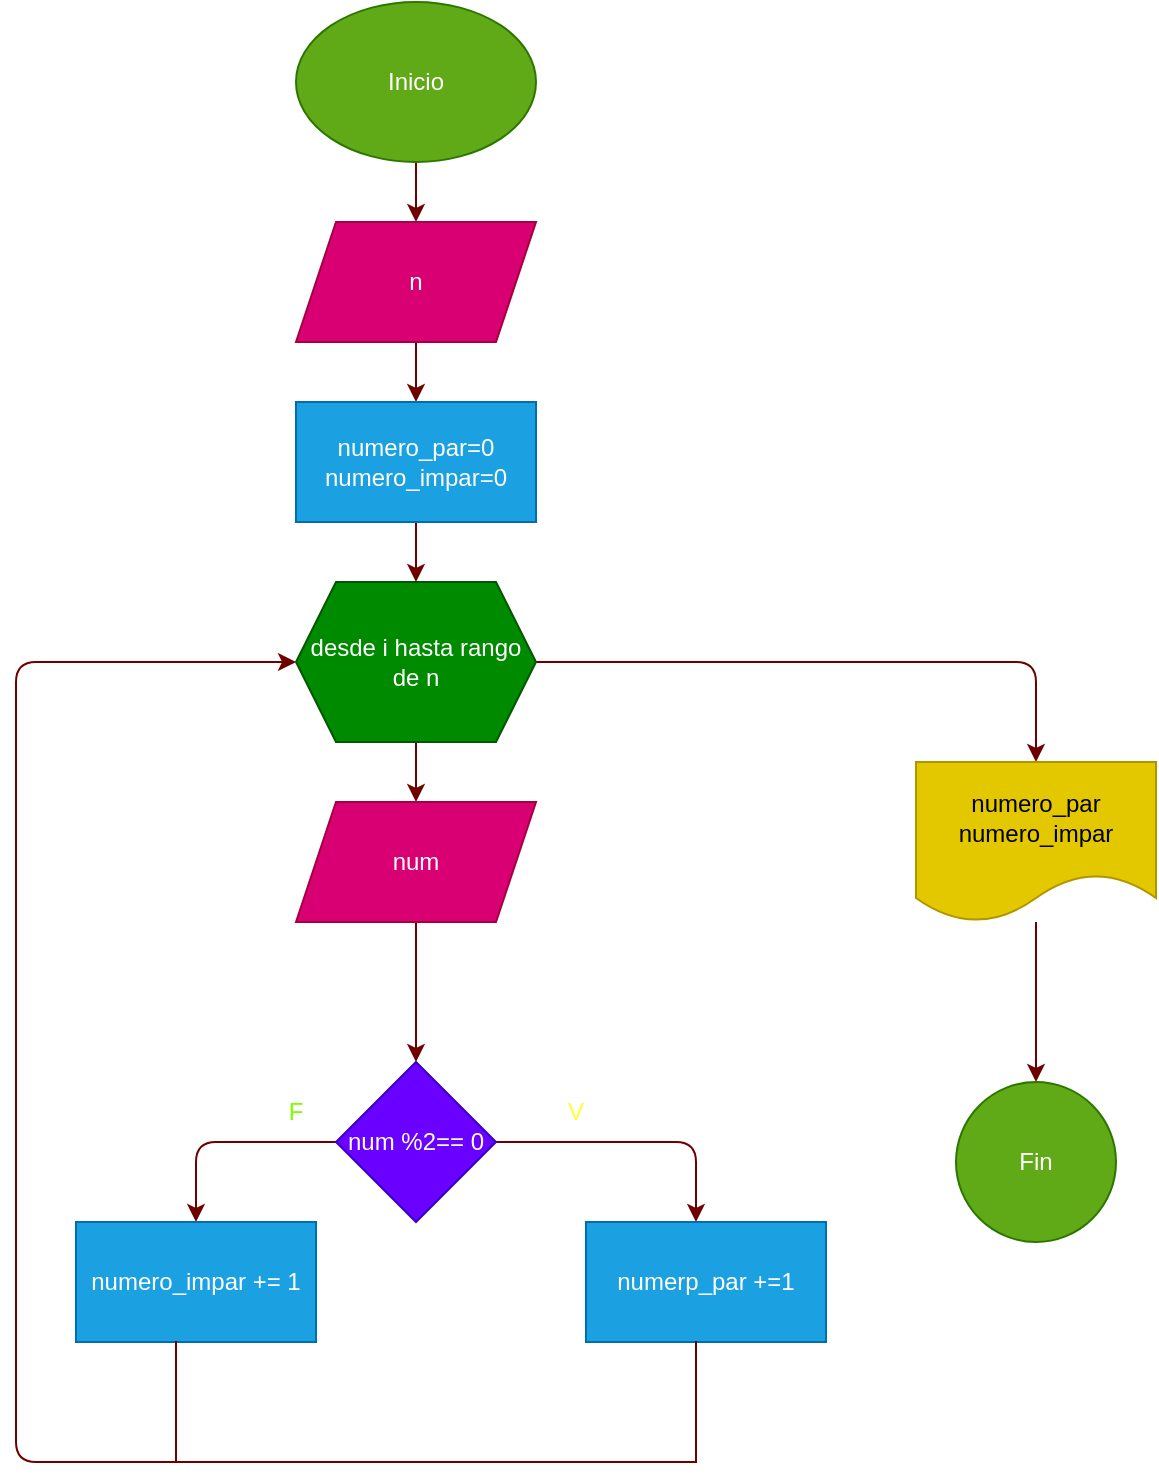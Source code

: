 <mxfile>
    <diagram id="13zohzxIzLI_XoRgzjZ0" name="Page-1">
        <mxGraphModel dx="814" dy="724" grid="1" gridSize="10" guides="1" tooltips="1" connect="1" arrows="1" fold="1" page="1" pageScale="1" pageWidth="850" pageHeight="1100" math="0" shadow="0">
            <root>
                <mxCell id="0"/>
                <mxCell id="1" parent="0"/>
                <mxCell id="4" style="edgeStyle=none;html=1;entryX=0.5;entryY=0;entryDx=0;entryDy=0;fillColor=#a20025;strokeColor=#6F0000;" edge="1" parent="1" source="2" target="3">
                    <mxGeometry relative="1" as="geometry">
                        <mxPoint x="340" y="240" as="targetPoint"/>
                        <Array as="points">
                            <mxPoint x="340" y="130"/>
                        </Array>
                    </mxGeometry>
                </mxCell>
                <mxCell id="2" value="Inicio" style="ellipse;whiteSpace=wrap;html=1;fillColor=#60a917;fontColor=#ffffff;strokeColor=#2D7600;" vertex="1" parent="1">
                    <mxGeometry x="280" y="20" width="120" height="80" as="geometry"/>
                </mxCell>
                <mxCell id="25" style="edgeStyle=none;html=1;fillColor=#a20025;strokeColor=#6F0000;" edge="1" parent="1" source="3" target="7">
                    <mxGeometry relative="1" as="geometry"/>
                </mxCell>
                <mxCell id="3" value="n" style="shape=parallelogram;perimeter=parallelogramPerimeter;whiteSpace=wrap;html=1;fixedSize=1;fillColor=#d80073;fontColor=#ffffff;strokeColor=#A50040;" vertex="1" parent="1">
                    <mxGeometry x="280" y="130" width="120" height="60" as="geometry"/>
                </mxCell>
                <mxCell id="10" style="edgeStyle=none;html=1;entryX=0.5;entryY=0;entryDx=0;entryDy=0;fillColor=#a20025;strokeColor=#6F0000;" edge="1" parent="1" source="5" target="9">
                    <mxGeometry relative="1" as="geometry"/>
                </mxCell>
                <mxCell id="20" style="edgeStyle=none;html=1;fillColor=#a20025;strokeColor=#6F0000;" edge="1" parent="1" source="5">
                    <mxGeometry relative="1" as="geometry">
                        <mxPoint x="650" y="400" as="targetPoint"/>
                        <Array as="points">
                            <mxPoint x="650" y="350"/>
                        </Array>
                    </mxGeometry>
                </mxCell>
                <mxCell id="5" value="desde i hasta rango de n" style="shape=hexagon;perimeter=hexagonPerimeter2;whiteSpace=wrap;html=1;fixedSize=1;fillColor=#008a00;fontColor=#ffffff;strokeColor=#005700;" vertex="1" parent="1">
                    <mxGeometry x="280" y="310" width="120" height="80" as="geometry"/>
                </mxCell>
                <mxCell id="26" style="edgeStyle=none;html=1;entryX=0.5;entryY=0;entryDx=0;entryDy=0;fillColor=#a20025;strokeColor=#6F0000;" edge="1" parent="1" source="7" target="5">
                    <mxGeometry relative="1" as="geometry"/>
                </mxCell>
                <mxCell id="7" value="numero_par=0&lt;br&gt;numero_impar=0" style="rounded=0;whiteSpace=wrap;html=1;fillColor=#1ba1e2;fontColor=#ffffff;strokeColor=#006EAF;" vertex="1" parent="1">
                    <mxGeometry x="280" y="220" width="120" height="60" as="geometry"/>
                </mxCell>
                <mxCell id="12" value="" style="edgeStyle=none;html=1;fillColor=#a20025;strokeColor=#6F0000;" edge="1" parent="1" source="9" target="11">
                    <mxGeometry relative="1" as="geometry"/>
                </mxCell>
                <mxCell id="9" value="num" style="shape=parallelogram;perimeter=parallelogramPerimeter;whiteSpace=wrap;html=1;fixedSize=1;fillColor=#d80073;fontColor=#ffffff;strokeColor=#A50040;" vertex="1" parent="1">
                    <mxGeometry x="280" y="420" width="120" height="60" as="geometry"/>
                </mxCell>
                <mxCell id="13" style="edgeStyle=none;html=1;fillColor=#a20025;strokeColor=#6F0000;" edge="1" parent="1" source="11">
                    <mxGeometry relative="1" as="geometry">
                        <mxPoint x="480" y="630" as="targetPoint"/>
                        <Array as="points">
                            <mxPoint x="480" y="590"/>
                        </Array>
                    </mxGeometry>
                </mxCell>
                <mxCell id="15" style="edgeStyle=none;html=1;fillColor=#a20025;strokeColor=#6F0000;" edge="1" parent="1" source="11" target="16">
                    <mxGeometry relative="1" as="geometry">
                        <mxPoint x="230" y="660" as="targetPoint"/>
                        <Array as="points">
                            <mxPoint x="230" y="590"/>
                        </Array>
                    </mxGeometry>
                </mxCell>
                <mxCell id="11" value="num %2== 0" style="rhombus;whiteSpace=wrap;html=1;fillColor=#6a00ff;fontColor=#ffffff;strokeColor=#3700CC;" vertex="1" parent="1">
                    <mxGeometry x="300" y="550" width="80" height="80" as="geometry"/>
                </mxCell>
                <mxCell id="14" value="numerp_par +=1" style="rounded=0;whiteSpace=wrap;html=1;fillColor=#1ba1e2;fontColor=#ffffff;strokeColor=#006EAF;" vertex="1" parent="1">
                    <mxGeometry x="425" y="630" width="120" height="60" as="geometry"/>
                </mxCell>
                <mxCell id="16" value="numero_impar += 1" style="rounded=0;whiteSpace=wrap;html=1;fillColor=#1ba1e2;fontColor=#ffffff;strokeColor=#006EAF;" vertex="1" parent="1">
                    <mxGeometry x="170" y="630" width="120" height="60" as="geometry"/>
                </mxCell>
                <mxCell id="18" value="" style="shape=partialRectangle;whiteSpace=wrap;html=1;bottom=1;right=1;left=1;top=0;fillColor=none;routingCenterX=-0.5;fontColor=#ffffff;strokeColor=#6F0000;" vertex="1" parent="1">
                    <mxGeometry x="220" y="690" width="260" height="60" as="geometry"/>
                </mxCell>
                <mxCell id="19" value="" style="endArrow=classic;html=1;entryX=0;entryY=0.5;entryDx=0;entryDy=0;fillColor=#a20025;strokeColor=#6F0000;" edge="1" parent="1" target="5">
                    <mxGeometry width="50" height="50" relative="1" as="geometry">
                        <mxPoint x="220" y="750" as="sourcePoint"/>
                        <mxPoint x="340" y="400" as="targetPoint"/>
                        <Array as="points">
                            <mxPoint x="140" y="750"/>
                            <mxPoint x="140" y="350"/>
                        </Array>
                    </mxGeometry>
                </mxCell>
                <mxCell id="23" value="" style="edgeStyle=none;html=1;fillColor=#a20025;strokeColor=#6F0000;" edge="1" parent="1" source="21" target="22">
                    <mxGeometry relative="1" as="geometry"/>
                </mxCell>
                <mxCell id="21" value="numero_par&lt;br&gt;numero_impar" style="shape=document;whiteSpace=wrap;html=1;boundedLbl=1;fillColor=#e3c800;fontColor=#000000;strokeColor=#B09500;" vertex="1" parent="1">
                    <mxGeometry x="590" y="400" width="120" height="80" as="geometry"/>
                </mxCell>
                <mxCell id="22" value="Fin" style="ellipse;whiteSpace=wrap;html=1;fillColor=#60a917;fontColor=#ffffff;strokeColor=#2D7600;" vertex="1" parent="1">
                    <mxGeometry x="610" y="560" width="80" height="80" as="geometry"/>
                </mxCell>
                <mxCell id="27" value="&lt;font color=&quot;#80ff00&quot;&gt;F&lt;/font&gt;" style="text;html=1;strokeColor=none;fillColor=none;align=center;verticalAlign=middle;whiteSpace=wrap;rounded=0;" vertex="1" parent="1">
                    <mxGeometry x="250" y="560" width="60" height="30" as="geometry"/>
                </mxCell>
                <mxCell id="28" value="&lt;font color=&quot;#ffff33&quot;&gt;V&lt;/font&gt;" style="text;html=1;strokeColor=none;fillColor=none;align=center;verticalAlign=middle;whiteSpace=wrap;rounded=0;" vertex="1" parent="1">
                    <mxGeometry x="390" y="560" width="60" height="30" as="geometry"/>
                </mxCell>
            </root>
        </mxGraphModel>
    </diagram>
</mxfile>